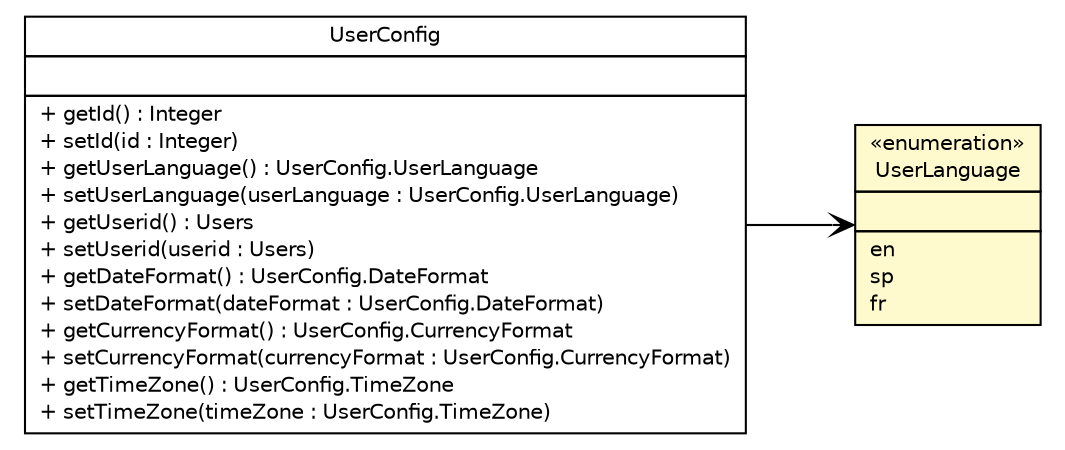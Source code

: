 #!/usr/local/bin/dot
#
# Class diagram 
# Generated by UMLGraph version 5.1 (http://www.umlgraph.org/)
#

digraph G {
	edge [fontname="Helvetica",fontsize=10,labelfontname="Helvetica",labelfontsize=10];
	node [fontname="Helvetica",fontsize=10,shape=plaintext];
	nodesep=0.25;
	ranksep=0.5;
	rankdir=LR;
	// com.inn.headstartdemo.model.UserConfig
	c48631 [label=<<table title="com.inn.headstartdemo.model.UserConfig" border="0" cellborder="1" cellspacing="0" cellpadding="2" port="p" href="./UserConfig.html">
		<tr><td><table border="0" cellspacing="0" cellpadding="1">
<tr><td align="center" balign="center"> UserConfig </td></tr>
		</table></td></tr>
		<tr><td><table border="0" cellspacing="0" cellpadding="1">
<tr><td align="left" balign="left">  </td></tr>
		</table></td></tr>
		<tr><td><table border="0" cellspacing="0" cellpadding="1">
<tr><td align="left" balign="left"> + getId() : Integer </td></tr>
<tr><td align="left" balign="left"> + setId(id : Integer) </td></tr>
<tr><td align="left" balign="left"> + getUserLanguage() : UserConfig.UserLanguage </td></tr>
<tr><td align="left" balign="left"> + setUserLanguage(userLanguage : UserConfig.UserLanguage) </td></tr>
<tr><td align="left" balign="left"> + getUserid() : Users </td></tr>
<tr><td align="left" balign="left"> + setUserid(userid : Users) </td></tr>
<tr><td align="left" balign="left"> + getDateFormat() : UserConfig.DateFormat </td></tr>
<tr><td align="left" balign="left"> + setDateFormat(dateFormat : UserConfig.DateFormat) </td></tr>
<tr><td align="left" balign="left"> + getCurrencyFormat() : UserConfig.CurrencyFormat </td></tr>
<tr><td align="left" balign="left"> + setCurrencyFormat(currencyFormat : UserConfig.CurrencyFormat) </td></tr>
<tr><td align="left" balign="left"> + getTimeZone() : UserConfig.TimeZone </td></tr>
<tr><td align="left" balign="left"> + setTimeZone(timeZone : UserConfig.TimeZone) </td></tr>
		</table></td></tr>
		</table>>, fontname="Helvetica", fontcolor="black", fontsize=10.0];
	// com.inn.headstartdemo.model.UserConfig.UserLanguage
	c48632 [label=<<table title="com.inn.headstartdemo.model.UserConfig.UserLanguage" border="0" cellborder="1" cellspacing="0" cellpadding="2" port="p" bgcolor="lemonChiffon" href="./UserConfig.UserLanguage.html">
		<tr><td><table border="0" cellspacing="0" cellpadding="1">
<tr><td align="center" balign="center"> &#171;enumeration&#187; </td></tr>
<tr><td align="center" balign="center"> UserLanguage </td></tr>
		</table></td></tr>
		<tr><td><table border="0" cellspacing="0" cellpadding="1">
<tr><td align="left" balign="left">  </td></tr>
		</table></td></tr>
		<tr><td><table border="0" cellspacing="0" cellpadding="1">
<tr><td align="left" balign="left"> en </td></tr>
<tr><td align="left" balign="left"> sp </td></tr>
<tr><td align="left" balign="left"> fr </td></tr>
		</table></td></tr>
		</table>>, fontname="Helvetica", fontcolor="black", fontsize=10.0];
	// com.inn.headstartdemo.model.UserConfig NAVASSOC com.inn.headstartdemo.model.UserConfig.UserLanguage
	c48631:p -> c48632:p [taillabel="", label="", headlabel="", fontname="Helvetica", fontcolor="black", fontsize=10.0, color="black", arrowhead=open];
}

